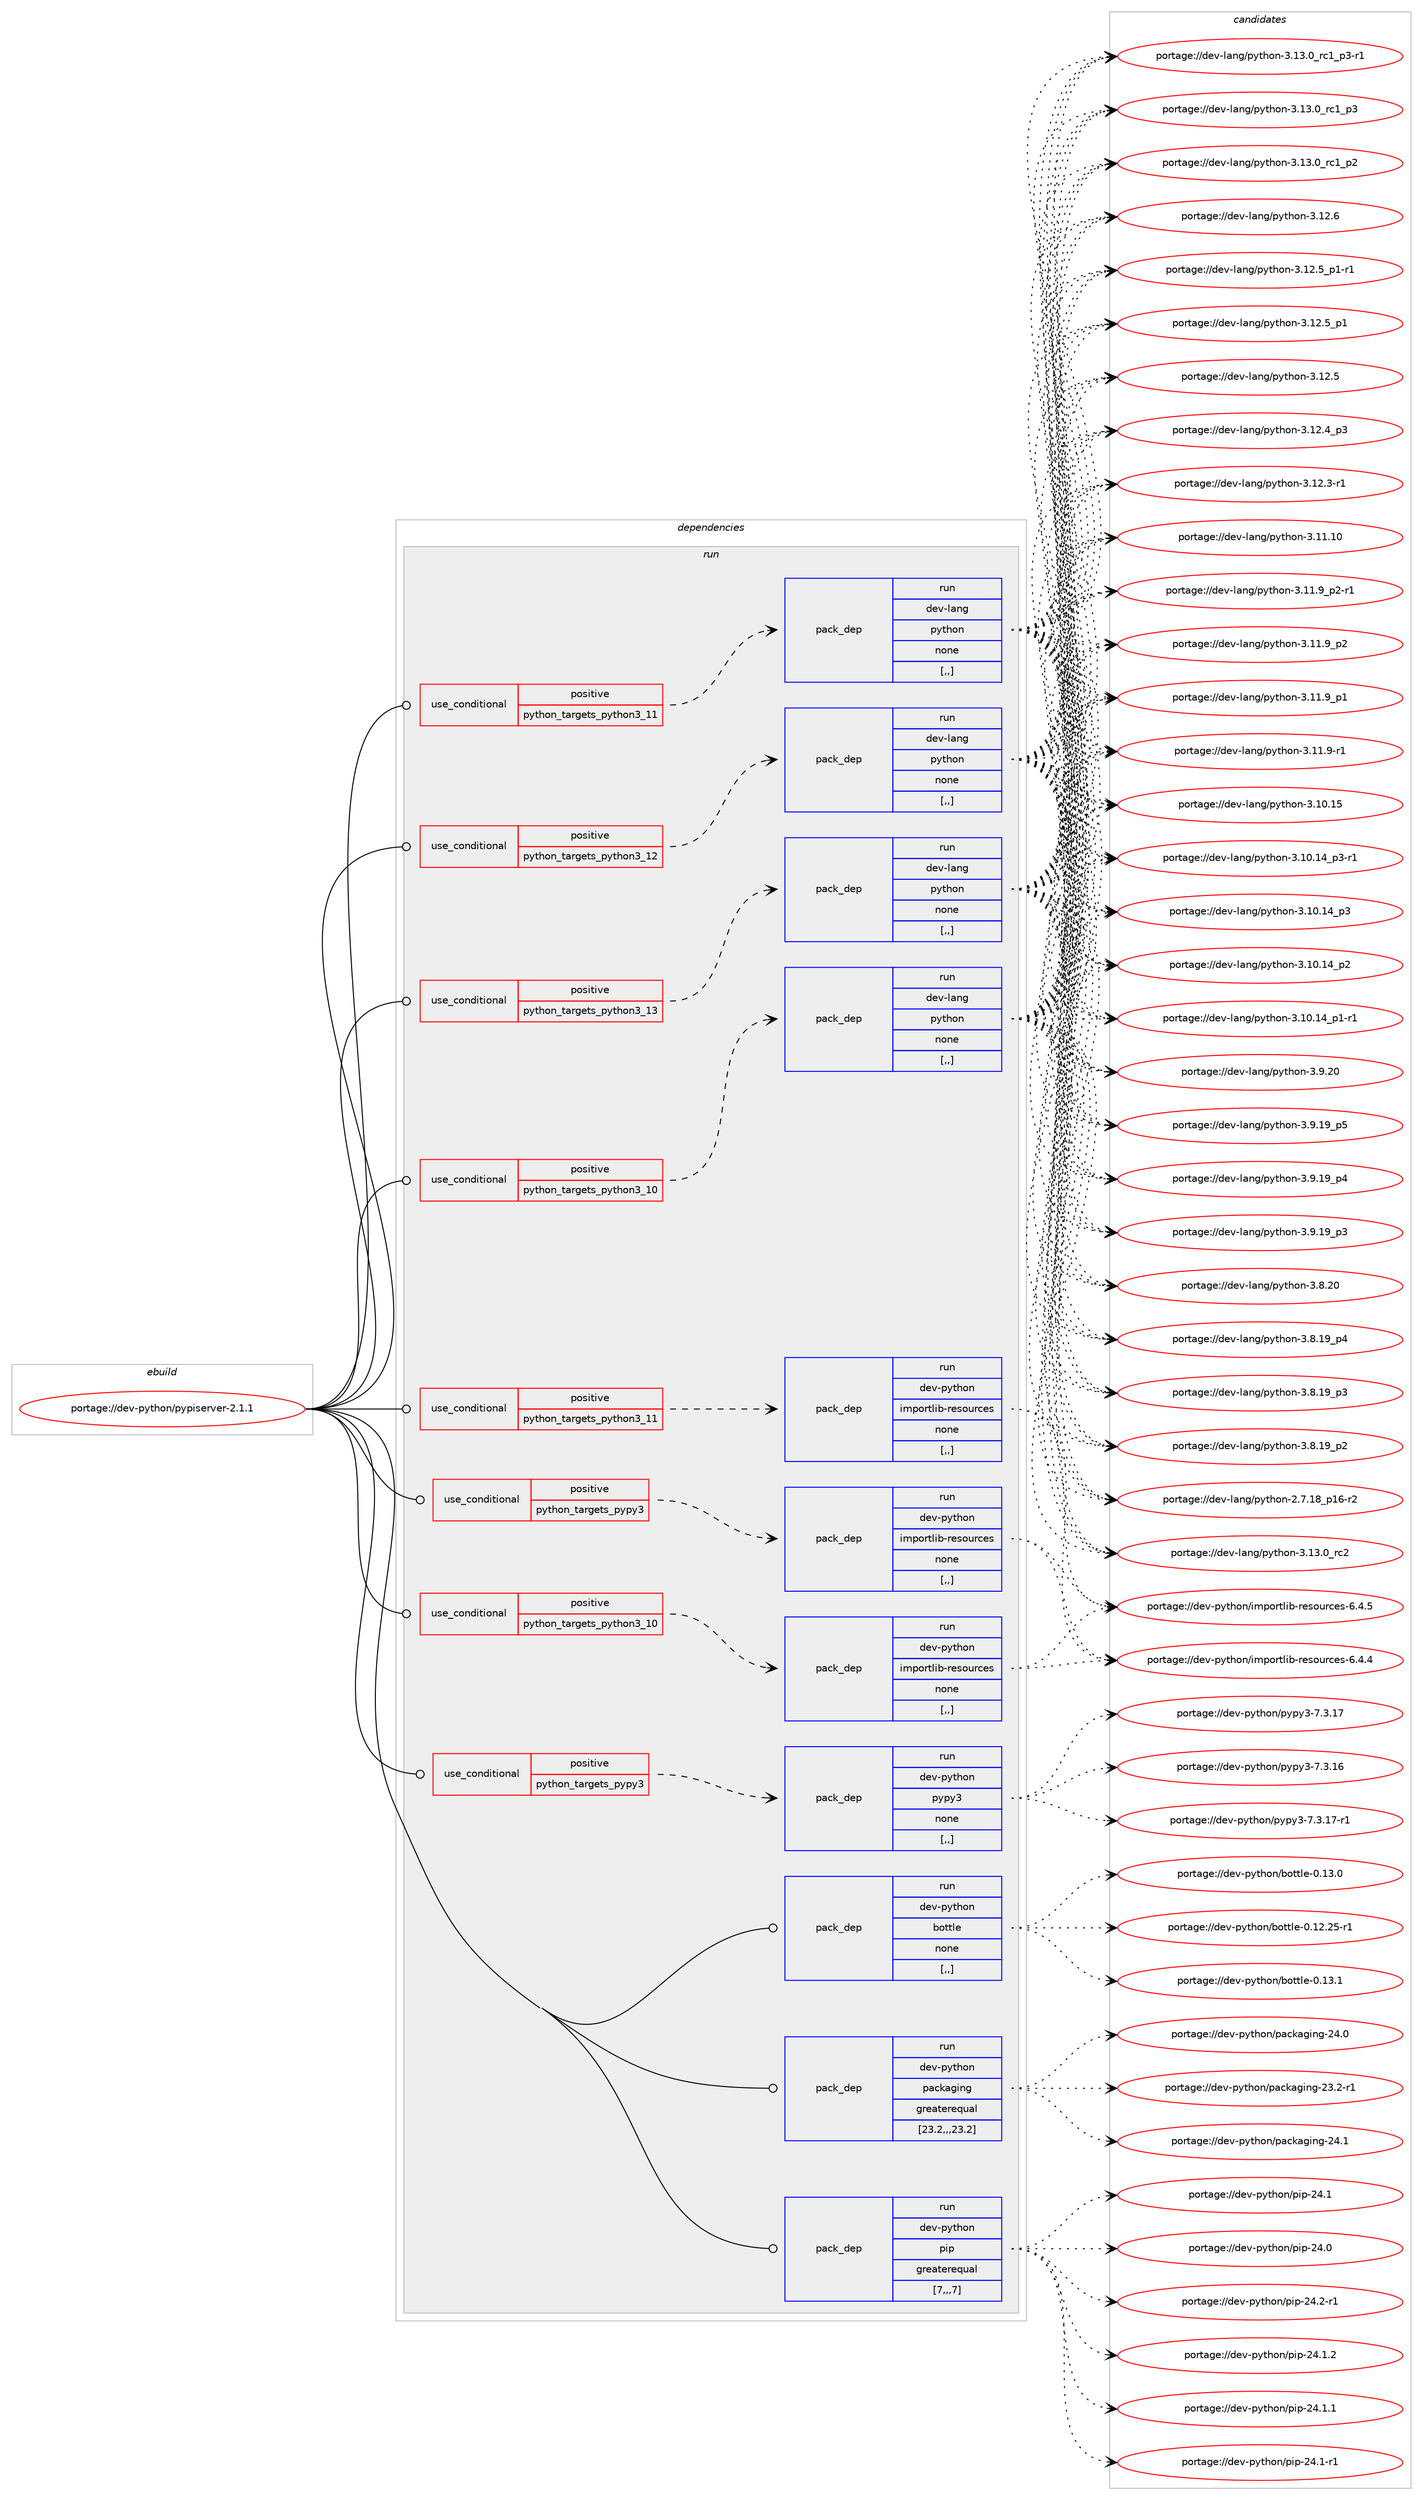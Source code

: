 digraph prolog {

# *************
# Graph options
# *************

newrank=true;
concentrate=true;
compound=true;
graph [rankdir=LR,fontname=Helvetica,fontsize=10,ranksep=1.5];#, ranksep=2.5, nodesep=0.2];
edge  [arrowhead=vee];
node  [fontname=Helvetica,fontsize=10];

# **********
# The ebuild
# **********

subgraph cluster_leftcol {
color=gray;
label=<<i>ebuild</i>>;
id [label="portage://dev-python/pypiserver-2.1.1", color=red, width=4, href="../dev-python/pypiserver-2.1.1.svg"];
}

# ****************
# The dependencies
# ****************

subgraph cluster_midcol {
color=gray;
label=<<i>dependencies</i>>;
subgraph cluster_compile {
fillcolor="#eeeeee";
style=filled;
label=<<i>compile</i>>;
}
subgraph cluster_compileandrun {
fillcolor="#eeeeee";
style=filled;
label=<<i>compile and run</i>>;
}
subgraph cluster_run {
fillcolor="#eeeeee";
style=filled;
label=<<i>run</i>>;
subgraph cond167852 {
dependency652445 [label=<<TABLE BORDER="0" CELLBORDER="1" CELLSPACING="0" CELLPADDING="4"><TR><TD ROWSPAN="3" CELLPADDING="10">use_conditional</TD></TR><TR><TD>positive</TD></TR><TR><TD>python_targets_pypy3</TD></TR></TABLE>>, shape=none, color=red];
subgraph pack479763 {
dependency652446 [label=<<TABLE BORDER="0" CELLBORDER="1" CELLSPACING="0" CELLPADDING="4" WIDTH="220"><TR><TD ROWSPAN="6" CELLPADDING="30">pack_dep</TD></TR><TR><TD WIDTH="110">run</TD></TR><TR><TD>dev-python</TD></TR><TR><TD>importlib-resources</TD></TR><TR><TD>none</TD></TR><TR><TD>[,,]</TD></TR></TABLE>>, shape=none, color=blue];
}
dependency652445:e -> dependency652446:w [weight=20,style="dashed",arrowhead="vee"];
}
id:e -> dependency652445:w [weight=20,style="solid",arrowhead="odot"];
subgraph cond167853 {
dependency652447 [label=<<TABLE BORDER="0" CELLBORDER="1" CELLSPACING="0" CELLPADDING="4"><TR><TD ROWSPAN="3" CELLPADDING="10">use_conditional</TD></TR><TR><TD>positive</TD></TR><TR><TD>python_targets_pypy3</TD></TR></TABLE>>, shape=none, color=red];
subgraph pack479764 {
dependency652448 [label=<<TABLE BORDER="0" CELLBORDER="1" CELLSPACING="0" CELLPADDING="4" WIDTH="220"><TR><TD ROWSPAN="6" CELLPADDING="30">pack_dep</TD></TR><TR><TD WIDTH="110">run</TD></TR><TR><TD>dev-python</TD></TR><TR><TD>pypy3</TD></TR><TR><TD>none</TD></TR><TR><TD>[,,]</TD></TR></TABLE>>, shape=none, color=blue];
}
dependency652447:e -> dependency652448:w [weight=20,style="dashed",arrowhead="vee"];
}
id:e -> dependency652447:w [weight=20,style="solid",arrowhead="odot"];
subgraph cond167854 {
dependency652449 [label=<<TABLE BORDER="0" CELLBORDER="1" CELLSPACING="0" CELLPADDING="4"><TR><TD ROWSPAN="3" CELLPADDING="10">use_conditional</TD></TR><TR><TD>positive</TD></TR><TR><TD>python_targets_python3_10</TD></TR></TABLE>>, shape=none, color=red];
subgraph pack479765 {
dependency652450 [label=<<TABLE BORDER="0" CELLBORDER="1" CELLSPACING="0" CELLPADDING="4" WIDTH="220"><TR><TD ROWSPAN="6" CELLPADDING="30">pack_dep</TD></TR><TR><TD WIDTH="110">run</TD></TR><TR><TD>dev-lang</TD></TR><TR><TD>python</TD></TR><TR><TD>none</TD></TR><TR><TD>[,,]</TD></TR></TABLE>>, shape=none, color=blue];
}
dependency652449:e -> dependency652450:w [weight=20,style="dashed",arrowhead="vee"];
}
id:e -> dependency652449:w [weight=20,style="solid",arrowhead="odot"];
subgraph cond167855 {
dependency652451 [label=<<TABLE BORDER="0" CELLBORDER="1" CELLSPACING="0" CELLPADDING="4"><TR><TD ROWSPAN="3" CELLPADDING="10">use_conditional</TD></TR><TR><TD>positive</TD></TR><TR><TD>python_targets_python3_10</TD></TR></TABLE>>, shape=none, color=red];
subgraph pack479766 {
dependency652452 [label=<<TABLE BORDER="0" CELLBORDER="1" CELLSPACING="0" CELLPADDING="4" WIDTH="220"><TR><TD ROWSPAN="6" CELLPADDING="30">pack_dep</TD></TR><TR><TD WIDTH="110">run</TD></TR><TR><TD>dev-python</TD></TR><TR><TD>importlib-resources</TD></TR><TR><TD>none</TD></TR><TR><TD>[,,]</TD></TR></TABLE>>, shape=none, color=blue];
}
dependency652451:e -> dependency652452:w [weight=20,style="dashed",arrowhead="vee"];
}
id:e -> dependency652451:w [weight=20,style="solid",arrowhead="odot"];
subgraph cond167856 {
dependency652453 [label=<<TABLE BORDER="0" CELLBORDER="1" CELLSPACING="0" CELLPADDING="4"><TR><TD ROWSPAN="3" CELLPADDING="10">use_conditional</TD></TR><TR><TD>positive</TD></TR><TR><TD>python_targets_python3_11</TD></TR></TABLE>>, shape=none, color=red];
subgraph pack479767 {
dependency652454 [label=<<TABLE BORDER="0" CELLBORDER="1" CELLSPACING="0" CELLPADDING="4" WIDTH="220"><TR><TD ROWSPAN="6" CELLPADDING="30">pack_dep</TD></TR><TR><TD WIDTH="110">run</TD></TR><TR><TD>dev-lang</TD></TR><TR><TD>python</TD></TR><TR><TD>none</TD></TR><TR><TD>[,,]</TD></TR></TABLE>>, shape=none, color=blue];
}
dependency652453:e -> dependency652454:w [weight=20,style="dashed",arrowhead="vee"];
}
id:e -> dependency652453:w [weight=20,style="solid",arrowhead="odot"];
subgraph cond167857 {
dependency652455 [label=<<TABLE BORDER="0" CELLBORDER="1" CELLSPACING="0" CELLPADDING="4"><TR><TD ROWSPAN="3" CELLPADDING="10">use_conditional</TD></TR><TR><TD>positive</TD></TR><TR><TD>python_targets_python3_11</TD></TR></TABLE>>, shape=none, color=red];
subgraph pack479768 {
dependency652456 [label=<<TABLE BORDER="0" CELLBORDER="1" CELLSPACING="0" CELLPADDING="4" WIDTH="220"><TR><TD ROWSPAN="6" CELLPADDING="30">pack_dep</TD></TR><TR><TD WIDTH="110">run</TD></TR><TR><TD>dev-python</TD></TR><TR><TD>importlib-resources</TD></TR><TR><TD>none</TD></TR><TR><TD>[,,]</TD></TR></TABLE>>, shape=none, color=blue];
}
dependency652455:e -> dependency652456:w [weight=20,style="dashed",arrowhead="vee"];
}
id:e -> dependency652455:w [weight=20,style="solid",arrowhead="odot"];
subgraph cond167858 {
dependency652457 [label=<<TABLE BORDER="0" CELLBORDER="1" CELLSPACING="0" CELLPADDING="4"><TR><TD ROWSPAN="3" CELLPADDING="10">use_conditional</TD></TR><TR><TD>positive</TD></TR><TR><TD>python_targets_python3_12</TD></TR></TABLE>>, shape=none, color=red];
subgraph pack479769 {
dependency652458 [label=<<TABLE BORDER="0" CELLBORDER="1" CELLSPACING="0" CELLPADDING="4" WIDTH="220"><TR><TD ROWSPAN="6" CELLPADDING="30">pack_dep</TD></TR><TR><TD WIDTH="110">run</TD></TR><TR><TD>dev-lang</TD></TR><TR><TD>python</TD></TR><TR><TD>none</TD></TR><TR><TD>[,,]</TD></TR></TABLE>>, shape=none, color=blue];
}
dependency652457:e -> dependency652458:w [weight=20,style="dashed",arrowhead="vee"];
}
id:e -> dependency652457:w [weight=20,style="solid",arrowhead="odot"];
subgraph cond167859 {
dependency652459 [label=<<TABLE BORDER="0" CELLBORDER="1" CELLSPACING="0" CELLPADDING="4"><TR><TD ROWSPAN="3" CELLPADDING="10">use_conditional</TD></TR><TR><TD>positive</TD></TR><TR><TD>python_targets_python3_13</TD></TR></TABLE>>, shape=none, color=red];
subgraph pack479770 {
dependency652460 [label=<<TABLE BORDER="0" CELLBORDER="1" CELLSPACING="0" CELLPADDING="4" WIDTH="220"><TR><TD ROWSPAN="6" CELLPADDING="30">pack_dep</TD></TR><TR><TD WIDTH="110">run</TD></TR><TR><TD>dev-lang</TD></TR><TR><TD>python</TD></TR><TR><TD>none</TD></TR><TR><TD>[,,]</TD></TR></TABLE>>, shape=none, color=blue];
}
dependency652459:e -> dependency652460:w [weight=20,style="dashed",arrowhead="vee"];
}
id:e -> dependency652459:w [weight=20,style="solid",arrowhead="odot"];
subgraph pack479771 {
dependency652461 [label=<<TABLE BORDER="0" CELLBORDER="1" CELLSPACING="0" CELLPADDING="4" WIDTH="220"><TR><TD ROWSPAN="6" CELLPADDING="30">pack_dep</TD></TR><TR><TD WIDTH="110">run</TD></TR><TR><TD>dev-python</TD></TR><TR><TD>bottle</TD></TR><TR><TD>none</TD></TR><TR><TD>[,,]</TD></TR></TABLE>>, shape=none, color=blue];
}
id:e -> dependency652461:w [weight=20,style="solid",arrowhead="odot"];
subgraph pack479772 {
dependency652462 [label=<<TABLE BORDER="0" CELLBORDER="1" CELLSPACING="0" CELLPADDING="4" WIDTH="220"><TR><TD ROWSPAN="6" CELLPADDING="30">pack_dep</TD></TR><TR><TD WIDTH="110">run</TD></TR><TR><TD>dev-python</TD></TR><TR><TD>packaging</TD></TR><TR><TD>greaterequal</TD></TR><TR><TD>[23.2,,,23.2]</TD></TR></TABLE>>, shape=none, color=blue];
}
id:e -> dependency652462:w [weight=20,style="solid",arrowhead="odot"];
subgraph pack479773 {
dependency652463 [label=<<TABLE BORDER="0" CELLBORDER="1" CELLSPACING="0" CELLPADDING="4" WIDTH="220"><TR><TD ROWSPAN="6" CELLPADDING="30">pack_dep</TD></TR><TR><TD WIDTH="110">run</TD></TR><TR><TD>dev-python</TD></TR><TR><TD>pip</TD></TR><TR><TD>greaterequal</TD></TR><TR><TD>[7,,,7]</TD></TR></TABLE>>, shape=none, color=blue];
}
id:e -> dependency652463:w [weight=20,style="solid",arrowhead="odot"];
}
}

# **************
# The candidates
# **************

subgraph cluster_choices {
rank=same;
color=gray;
label=<<i>candidates</i>>;

subgraph choice479763 {
color=black;
nodesep=1;
choice1001011184511212111610411111047105109112111114116108105984511410111511111711499101115455446524653 [label="portage://dev-python/importlib-resources-6.4.5", color=red, width=4,href="../dev-python/importlib-resources-6.4.5.svg"];
choice1001011184511212111610411111047105109112111114116108105984511410111511111711499101115455446524652 [label="portage://dev-python/importlib-resources-6.4.4", color=red, width=4,href="../dev-python/importlib-resources-6.4.4.svg"];
dependency652446:e -> choice1001011184511212111610411111047105109112111114116108105984511410111511111711499101115455446524653:w [style=dotted,weight="100"];
dependency652446:e -> choice1001011184511212111610411111047105109112111114116108105984511410111511111711499101115455446524652:w [style=dotted,weight="100"];
}
subgraph choice479764 {
color=black;
nodesep=1;
choice100101118451121211161041111104711212111212151455546514649554511449 [label="portage://dev-python/pypy3-7.3.17-r1", color=red, width=4,href="../dev-python/pypy3-7.3.17-r1.svg"];
choice10010111845112121116104111110471121211121215145554651464955 [label="portage://dev-python/pypy3-7.3.17", color=red, width=4,href="../dev-python/pypy3-7.3.17.svg"];
choice10010111845112121116104111110471121211121215145554651464954 [label="portage://dev-python/pypy3-7.3.16", color=red, width=4,href="../dev-python/pypy3-7.3.16.svg"];
dependency652448:e -> choice100101118451121211161041111104711212111212151455546514649554511449:w [style=dotted,weight="100"];
dependency652448:e -> choice10010111845112121116104111110471121211121215145554651464955:w [style=dotted,weight="100"];
dependency652448:e -> choice10010111845112121116104111110471121211121215145554651464954:w [style=dotted,weight="100"];
}
subgraph choice479765 {
color=black;
nodesep=1;
choice10010111845108971101034711212111610411111045514649514648951149950 [label="portage://dev-lang/python-3.13.0_rc2", color=red, width=4,href="../dev-lang/python-3.13.0_rc2.svg"];
choice1001011184510897110103471121211161041111104551464951464895114994995112514511449 [label="portage://dev-lang/python-3.13.0_rc1_p3-r1", color=red, width=4,href="../dev-lang/python-3.13.0_rc1_p3-r1.svg"];
choice100101118451089711010347112121116104111110455146495146489511499499511251 [label="portage://dev-lang/python-3.13.0_rc1_p3", color=red, width=4,href="../dev-lang/python-3.13.0_rc1_p3.svg"];
choice100101118451089711010347112121116104111110455146495146489511499499511250 [label="portage://dev-lang/python-3.13.0_rc1_p2", color=red, width=4,href="../dev-lang/python-3.13.0_rc1_p2.svg"];
choice10010111845108971101034711212111610411111045514649504654 [label="portage://dev-lang/python-3.12.6", color=red, width=4,href="../dev-lang/python-3.12.6.svg"];
choice1001011184510897110103471121211161041111104551464950465395112494511449 [label="portage://dev-lang/python-3.12.5_p1-r1", color=red, width=4,href="../dev-lang/python-3.12.5_p1-r1.svg"];
choice100101118451089711010347112121116104111110455146495046539511249 [label="portage://dev-lang/python-3.12.5_p1", color=red, width=4,href="../dev-lang/python-3.12.5_p1.svg"];
choice10010111845108971101034711212111610411111045514649504653 [label="portage://dev-lang/python-3.12.5", color=red, width=4,href="../dev-lang/python-3.12.5.svg"];
choice100101118451089711010347112121116104111110455146495046529511251 [label="portage://dev-lang/python-3.12.4_p3", color=red, width=4,href="../dev-lang/python-3.12.4_p3.svg"];
choice100101118451089711010347112121116104111110455146495046514511449 [label="portage://dev-lang/python-3.12.3-r1", color=red, width=4,href="../dev-lang/python-3.12.3-r1.svg"];
choice1001011184510897110103471121211161041111104551464949464948 [label="portage://dev-lang/python-3.11.10", color=red, width=4,href="../dev-lang/python-3.11.10.svg"];
choice1001011184510897110103471121211161041111104551464949465795112504511449 [label="portage://dev-lang/python-3.11.9_p2-r1", color=red, width=4,href="../dev-lang/python-3.11.9_p2-r1.svg"];
choice100101118451089711010347112121116104111110455146494946579511250 [label="portage://dev-lang/python-3.11.9_p2", color=red, width=4,href="../dev-lang/python-3.11.9_p2.svg"];
choice100101118451089711010347112121116104111110455146494946579511249 [label="portage://dev-lang/python-3.11.9_p1", color=red, width=4,href="../dev-lang/python-3.11.9_p1.svg"];
choice100101118451089711010347112121116104111110455146494946574511449 [label="portage://dev-lang/python-3.11.9-r1", color=red, width=4,href="../dev-lang/python-3.11.9-r1.svg"];
choice1001011184510897110103471121211161041111104551464948464953 [label="portage://dev-lang/python-3.10.15", color=red, width=4,href="../dev-lang/python-3.10.15.svg"];
choice100101118451089711010347112121116104111110455146494846495295112514511449 [label="portage://dev-lang/python-3.10.14_p3-r1", color=red, width=4,href="../dev-lang/python-3.10.14_p3-r1.svg"];
choice10010111845108971101034711212111610411111045514649484649529511251 [label="portage://dev-lang/python-3.10.14_p3", color=red, width=4,href="../dev-lang/python-3.10.14_p3.svg"];
choice10010111845108971101034711212111610411111045514649484649529511250 [label="portage://dev-lang/python-3.10.14_p2", color=red, width=4,href="../dev-lang/python-3.10.14_p2.svg"];
choice100101118451089711010347112121116104111110455146494846495295112494511449 [label="portage://dev-lang/python-3.10.14_p1-r1", color=red, width=4,href="../dev-lang/python-3.10.14_p1-r1.svg"];
choice10010111845108971101034711212111610411111045514657465048 [label="portage://dev-lang/python-3.9.20", color=red, width=4,href="../dev-lang/python-3.9.20.svg"];
choice100101118451089711010347112121116104111110455146574649579511253 [label="portage://dev-lang/python-3.9.19_p5", color=red, width=4,href="../dev-lang/python-3.9.19_p5.svg"];
choice100101118451089711010347112121116104111110455146574649579511252 [label="portage://dev-lang/python-3.9.19_p4", color=red, width=4,href="../dev-lang/python-3.9.19_p4.svg"];
choice100101118451089711010347112121116104111110455146574649579511251 [label="portage://dev-lang/python-3.9.19_p3", color=red, width=4,href="../dev-lang/python-3.9.19_p3.svg"];
choice10010111845108971101034711212111610411111045514656465048 [label="portage://dev-lang/python-3.8.20", color=red, width=4,href="../dev-lang/python-3.8.20.svg"];
choice100101118451089711010347112121116104111110455146564649579511252 [label="portage://dev-lang/python-3.8.19_p4", color=red, width=4,href="../dev-lang/python-3.8.19_p4.svg"];
choice100101118451089711010347112121116104111110455146564649579511251 [label="portage://dev-lang/python-3.8.19_p3", color=red, width=4,href="../dev-lang/python-3.8.19_p3.svg"];
choice100101118451089711010347112121116104111110455146564649579511250 [label="portage://dev-lang/python-3.8.19_p2", color=red, width=4,href="../dev-lang/python-3.8.19_p2.svg"];
choice100101118451089711010347112121116104111110455046554649569511249544511450 [label="portage://dev-lang/python-2.7.18_p16-r2", color=red, width=4,href="../dev-lang/python-2.7.18_p16-r2.svg"];
dependency652450:e -> choice10010111845108971101034711212111610411111045514649514648951149950:w [style=dotted,weight="100"];
dependency652450:e -> choice1001011184510897110103471121211161041111104551464951464895114994995112514511449:w [style=dotted,weight="100"];
dependency652450:e -> choice100101118451089711010347112121116104111110455146495146489511499499511251:w [style=dotted,weight="100"];
dependency652450:e -> choice100101118451089711010347112121116104111110455146495146489511499499511250:w [style=dotted,weight="100"];
dependency652450:e -> choice10010111845108971101034711212111610411111045514649504654:w [style=dotted,weight="100"];
dependency652450:e -> choice1001011184510897110103471121211161041111104551464950465395112494511449:w [style=dotted,weight="100"];
dependency652450:e -> choice100101118451089711010347112121116104111110455146495046539511249:w [style=dotted,weight="100"];
dependency652450:e -> choice10010111845108971101034711212111610411111045514649504653:w [style=dotted,weight="100"];
dependency652450:e -> choice100101118451089711010347112121116104111110455146495046529511251:w [style=dotted,weight="100"];
dependency652450:e -> choice100101118451089711010347112121116104111110455146495046514511449:w [style=dotted,weight="100"];
dependency652450:e -> choice1001011184510897110103471121211161041111104551464949464948:w [style=dotted,weight="100"];
dependency652450:e -> choice1001011184510897110103471121211161041111104551464949465795112504511449:w [style=dotted,weight="100"];
dependency652450:e -> choice100101118451089711010347112121116104111110455146494946579511250:w [style=dotted,weight="100"];
dependency652450:e -> choice100101118451089711010347112121116104111110455146494946579511249:w [style=dotted,weight="100"];
dependency652450:e -> choice100101118451089711010347112121116104111110455146494946574511449:w [style=dotted,weight="100"];
dependency652450:e -> choice1001011184510897110103471121211161041111104551464948464953:w [style=dotted,weight="100"];
dependency652450:e -> choice100101118451089711010347112121116104111110455146494846495295112514511449:w [style=dotted,weight="100"];
dependency652450:e -> choice10010111845108971101034711212111610411111045514649484649529511251:w [style=dotted,weight="100"];
dependency652450:e -> choice10010111845108971101034711212111610411111045514649484649529511250:w [style=dotted,weight="100"];
dependency652450:e -> choice100101118451089711010347112121116104111110455146494846495295112494511449:w [style=dotted,weight="100"];
dependency652450:e -> choice10010111845108971101034711212111610411111045514657465048:w [style=dotted,weight="100"];
dependency652450:e -> choice100101118451089711010347112121116104111110455146574649579511253:w [style=dotted,weight="100"];
dependency652450:e -> choice100101118451089711010347112121116104111110455146574649579511252:w [style=dotted,weight="100"];
dependency652450:e -> choice100101118451089711010347112121116104111110455146574649579511251:w [style=dotted,weight="100"];
dependency652450:e -> choice10010111845108971101034711212111610411111045514656465048:w [style=dotted,weight="100"];
dependency652450:e -> choice100101118451089711010347112121116104111110455146564649579511252:w [style=dotted,weight="100"];
dependency652450:e -> choice100101118451089711010347112121116104111110455146564649579511251:w [style=dotted,weight="100"];
dependency652450:e -> choice100101118451089711010347112121116104111110455146564649579511250:w [style=dotted,weight="100"];
dependency652450:e -> choice100101118451089711010347112121116104111110455046554649569511249544511450:w [style=dotted,weight="100"];
}
subgraph choice479766 {
color=black;
nodesep=1;
choice1001011184511212111610411111047105109112111114116108105984511410111511111711499101115455446524653 [label="portage://dev-python/importlib-resources-6.4.5", color=red, width=4,href="../dev-python/importlib-resources-6.4.5.svg"];
choice1001011184511212111610411111047105109112111114116108105984511410111511111711499101115455446524652 [label="portage://dev-python/importlib-resources-6.4.4", color=red, width=4,href="../dev-python/importlib-resources-6.4.4.svg"];
dependency652452:e -> choice1001011184511212111610411111047105109112111114116108105984511410111511111711499101115455446524653:w [style=dotted,weight="100"];
dependency652452:e -> choice1001011184511212111610411111047105109112111114116108105984511410111511111711499101115455446524652:w [style=dotted,weight="100"];
}
subgraph choice479767 {
color=black;
nodesep=1;
choice10010111845108971101034711212111610411111045514649514648951149950 [label="portage://dev-lang/python-3.13.0_rc2", color=red, width=4,href="../dev-lang/python-3.13.0_rc2.svg"];
choice1001011184510897110103471121211161041111104551464951464895114994995112514511449 [label="portage://dev-lang/python-3.13.0_rc1_p3-r1", color=red, width=4,href="../dev-lang/python-3.13.0_rc1_p3-r1.svg"];
choice100101118451089711010347112121116104111110455146495146489511499499511251 [label="portage://dev-lang/python-3.13.0_rc1_p3", color=red, width=4,href="../dev-lang/python-3.13.0_rc1_p3.svg"];
choice100101118451089711010347112121116104111110455146495146489511499499511250 [label="portage://dev-lang/python-3.13.0_rc1_p2", color=red, width=4,href="../dev-lang/python-3.13.0_rc1_p2.svg"];
choice10010111845108971101034711212111610411111045514649504654 [label="portage://dev-lang/python-3.12.6", color=red, width=4,href="../dev-lang/python-3.12.6.svg"];
choice1001011184510897110103471121211161041111104551464950465395112494511449 [label="portage://dev-lang/python-3.12.5_p1-r1", color=red, width=4,href="../dev-lang/python-3.12.5_p1-r1.svg"];
choice100101118451089711010347112121116104111110455146495046539511249 [label="portage://dev-lang/python-3.12.5_p1", color=red, width=4,href="../dev-lang/python-3.12.5_p1.svg"];
choice10010111845108971101034711212111610411111045514649504653 [label="portage://dev-lang/python-3.12.5", color=red, width=4,href="../dev-lang/python-3.12.5.svg"];
choice100101118451089711010347112121116104111110455146495046529511251 [label="portage://dev-lang/python-3.12.4_p3", color=red, width=4,href="../dev-lang/python-3.12.4_p3.svg"];
choice100101118451089711010347112121116104111110455146495046514511449 [label="portage://dev-lang/python-3.12.3-r1", color=red, width=4,href="../dev-lang/python-3.12.3-r1.svg"];
choice1001011184510897110103471121211161041111104551464949464948 [label="portage://dev-lang/python-3.11.10", color=red, width=4,href="../dev-lang/python-3.11.10.svg"];
choice1001011184510897110103471121211161041111104551464949465795112504511449 [label="portage://dev-lang/python-3.11.9_p2-r1", color=red, width=4,href="../dev-lang/python-3.11.9_p2-r1.svg"];
choice100101118451089711010347112121116104111110455146494946579511250 [label="portage://dev-lang/python-3.11.9_p2", color=red, width=4,href="../dev-lang/python-3.11.9_p2.svg"];
choice100101118451089711010347112121116104111110455146494946579511249 [label="portage://dev-lang/python-3.11.9_p1", color=red, width=4,href="../dev-lang/python-3.11.9_p1.svg"];
choice100101118451089711010347112121116104111110455146494946574511449 [label="portage://dev-lang/python-3.11.9-r1", color=red, width=4,href="../dev-lang/python-3.11.9-r1.svg"];
choice1001011184510897110103471121211161041111104551464948464953 [label="portage://dev-lang/python-3.10.15", color=red, width=4,href="../dev-lang/python-3.10.15.svg"];
choice100101118451089711010347112121116104111110455146494846495295112514511449 [label="portage://dev-lang/python-3.10.14_p3-r1", color=red, width=4,href="../dev-lang/python-3.10.14_p3-r1.svg"];
choice10010111845108971101034711212111610411111045514649484649529511251 [label="portage://dev-lang/python-3.10.14_p3", color=red, width=4,href="../dev-lang/python-3.10.14_p3.svg"];
choice10010111845108971101034711212111610411111045514649484649529511250 [label="portage://dev-lang/python-3.10.14_p2", color=red, width=4,href="../dev-lang/python-3.10.14_p2.svg"];
choice100101118451089711010347112121116104111110455146494846495295112494511449 [label="portage://dev-lang/python-3.10.14_p1-r1", color=red, width=4,href="../dev-lang/python-3.10.14_p1-r1.svg"];
choice10010111845108971101034711212111610411111045514657465048 [label="portage://dev-lang/python-3.9.20", color=red, width=4,href="../dev-lang/python-3.9.20.svg"];
choice100101118451089711010347112121116104111110455146574649579511253 [label="portage://dev-lang/python-3.9.19_p5", color=red, width=4,href="../dev-lang/python-3.9.19_p5.svg"];
choice100101118451089711010347112121116104111110455146574649579511252 [label="portage://dev-lang/python-3.9.19_p4", color=red, width=4,href="../dev-lang/python-3.9.19_p4.svg"];
choice100101118451089711010347112121116104111110455146574649579511251 [label="portage://dev-lang/python-3.9.19_p3", color=red, width=4,href="../dev-lang/python-3.9.19_p3.svg"];
choice10010111845108971101034711212111610411111045514656465048 [label="portage://dev-lang/python-3.8.20", color=red, width=4,href="../dev-lang/python-3.8.20.svg"];
choice100101118451089711010347112121116104111110455146564649579511252 [label="portage://dev-lang/python-3.8.19_p4", color=red, width=4,href="../dev-lang/python-3.8.19_p4.svg"];
choice100101118451089711010347112121116104111110455146564649579511251 [label="portage://dev-lang/python-3.8.19_p3", color=red, width=4,href="../dev-lang/python-3.8.19_p3.svg"];
choice100101118451089711010347112121116104111110455146564649579511250 [label="portage://dev-lang/python-3.8.19_p2", color=red, width=4,href="../dev-lang/python-3.8.19_p2.svg"];
choice100101118451089711010347112121116104111110455046554649569511249544511450 [label="portage://dev-lang/python-2.7.18_p16-r2", color=red, width=4,href="../dev-lang/python-2.7.18_p16-r2.svg"];
dependency652454:e -> choice10010111845108971101034711212111610411111045514649514648951149950:w [style=dotted,weight="100"];
dependency652454:e -> choice1001011184510897110103471121211161041111104551464951464895114994995112514511449:w [style=dotted,weight="100"];
dependency652454:e -> choice100101118451089711010347112121116104111110455146495146489511499499511251:w [style=dotted,weight="100"];
dependency652454:e -> choice100101118451089711010347112121116104111110455146495146489511499499511250:w [style=dotted,weight="100"];
dependency652454:e -> choice10010111845108971101034711212111610411111045514649504654:w [style=dotted,weight="100"];
dependency652454:e -> choice1001011184510897110103471121211161041111104551464950465395112494511449:w [style=dotted,weight="100"];
dependency652454:e -> choice100101118451089711010347112121116104111110455146495046539511249:w [style=dotted,weight="100"];
dependency652454:e -> choice10010111845108971101034711212111610411111045514649504653:w [style=dotted,weight="100"];
dependency652454:e -> choice100101118451089711010347112121116104111110455146495046529511251:w [style=dotted,weight="100"];
dependency652454:e -> choice100101118451089711010347112121116104111110455146495046514511449:w [style=dotted,weight="100"];
dependency652454:e -> choice1001011184510897110103471121211161041111104551464949464948:w [style=dotted,weight="100"];
dependency652454:e -> choice1001011184510897110103471121211161041111104551464949465795112504511449:w [style=dotted,weight="100"];
dependency652454:e -> choice100101118451089711010347112121116104111110455146494946579511250:w [style=dotted,weight="100"];
dependency652454:e -> choice100101118451089711010347112121116104111110455146494946579511249:w [style=dotted,weight="100"];
dependency652454:e -> choice100101118451089711010347112121116104111110455146494946574511449:w [style=dotted,weight="100"];
dependency652454:e -> choice1001011184510897110103471121211161041111104551464948464953:w [style=dotted,weight="100"];
dependency652454:e -> choice100101118451089711010347112121116104111110455146494846495295112514511449:w [style=dotted,weight="100"];
dependency652454:e -> choice10010111845108971101034711212111610411111045514649484649529511251:w [style=dotted,weight="100"];
dependency652454:e -> choice10010111845108971101034711212111610411111045514649484649529511250:w [style=dotted,weight="100"];
dependency652454:e -> choice100101118451089711010347112121116104111110455146494846495295112494511449:w [style=dotted,weight="100"];
dependency652454:e -> choice10010111845108971101034711212111610411111045514657465048:w [style=dotted,weight="100"];
dependency652454:e -> choice100101118451089711010347112121116104111110455146574649579511253:w [style=dotted,weight="100"];
dependency652454:e -> choice100101118451089711010347112121116104111110455146574649579511252:w [style=dotted,weight="100"];
dependency652454:e -> choice100101118451089711010347112121116104111110455146574649579511251:w [style=dotted,weight="100"];
dependency652454:e -> choice10010111845108971101034711212111610411111045514656465048:w [style=dotted,weight="100"];
dependency652454:e -> choice100101118451089711010347112121116104111110455146564649579511252:w [style=dotted,weight="100"];
dependency652454:e -> choice100101118451089711010347112121116104111110455146564649579511251:w [style=dotted,weight="100"];
dependency652454:e -> choice100101118451089711010347112121116104111110455146564649579511250:w [style=dotted,weight="100"];
dependency652454:e -> choice100101118451089711010347112121116104111110455046554649569511249544511450:w [style=dotted,weight="100"];
}
subgraph choice479768 {
color=black;
nodesep=1;
choice1001011184511212111610411111047105109112111114116108105984511410111511111711499101115455446524653 [label="portage://dev-python/importlib-resources-6.4.5", color=red, width=4,href="../dev-python/importlib-resources-6.4.5.svg"];
choice1001011184511212111610411111047105109112111114116108105984511410111511111711499101115455446524652 [label="portage://dev-python/importlib-resources-6.4.4", color=red, width=4,href="../dev-python/importlib-resources-6.4.4.svg"];
dependency652456:e -> choice1001011184511212111610411111047105109112111114116108105984511410111511111711499101115455446524653:w [style=dotted,weight="100"];
dependency652456:e -> choice1001011184511212111610411111047105109112111114116108105984511410111511111711499101115455446524652:w [style=dotted,weight="100"];
}
subgraph choice479769 {
color=black;
nodesep=1;
choice10010111845108971101034711212111610411111045514649514648951149950 [label="portage://dev-lang/python-3.13.0_rc2", color=red, width=4,href="../dev-lang/python-3.13.0_rc2.svg"];
choice1001011184510897110103471121211161041111104551464951464895114994995112514511449 [label="portage://dev-lang/python-3.13.0_rc1_p3-r1", color=red, width=4,href="../dev-lang/python-3.13.0_rc1_p3-r1.svg"];
choice100101118451089711010347112121116104111110455146495146489511499499511251 [label="portage://dev-lang/python-3.13.0_rc1_p3", color=red, width=4,href="../dev-lang/python-3.13.0_rc1_p3.svg"];
choice100101118451089711010347112121116104111110455146495146489511499499511250 [label="portage://dev-lang/python-3.13.0_rc1_p2", color=red, width=4,href="../dev-lang/python-3.13.0_rc1_p2.svg"];
choice10010111845108971101034711212111610411111045514649504654 [label="portage://dev-lang/python-3.12.6", color=red, width=4,href="../dev-lang/python-3.12.6.svg"];
choice1001011184510897110103471121211161041111104551464950465395112494511449 [label="portage://dev-lang/python-3.12.5_p1-r1", color=red, width=4,href="../dev-lang/python-3.12.5_p1-r1.svg"];
choice100101118451089711010347112121116104111110455146495046539511249 [label="portage://dev-lang/python-3.12.5_p1", color=red, width=4,href="../dev-lang/python-3.12.5_p1.svg"];
choice10010111845108971101034711212111610411111045514649504653 [label="portage://dev-lang/python-3.12.5", color=red, width=4,href="../dev-lang/python-3.12.5.svg"];
choice100101118451089711010347112121116104111110455146495046529511251 [label="portage://dev-lang/python-3.12.4_p3", color=red, width=4,href="../dev-lang/python-3.12.4_p3.svg"];
choice100101118451089711010347112121116104111110455146495046514511449 [label="portage://dev-lang/python-3.12.3-r1", color=red, width=4,href="../dev-lang/python-3.12.3-r1.svg"];
choice1001011184510897110103471121211161041111104551464949464948 [label="portage://dev-lang/python-3.11.10", color=red, width=4,href="../dev-lang/python-3.11.10.svg"];
choice1001011184510897110103471121211161041111104551464949465795112504511449 [label="portage://dev-lang/python-3.11.9_p2-r1", color=red, width=4,href="../dev-lang/python-3.11.9_p2-r1.svg"];
choice100101118451089711010347112121116104111110455146494946579511250 [label="portage://dev-lang/python-3.11.9_p2", color=red, width=4,href="../dev-lang/python-3.11.9_p2.svg"];
choice100101118451089711010347112121116104111110455146494946579511249 [label="portage://dev-lang/python-3.11.9_p1", color=red, width=4,href="../dev-lang/python-3.11.9_p1.svg"];
choice100101118451089711010347112121116104111110455146494946574511449 [label="portage://dev-lang/python-3.11.9-r1", color=red, width=4,href="../dev-lang/python-3.11.9-r1.svg"];
choice1001011184510897110103471121211161041111104551464948464953 [label="portage://dev-lang/python-3.10.15", color=red, width=4,href="../dev-lang/python-3.10.15.svg"];
choice100101118451089711010347112121116104111110455146494846495295112514511449 [label="portage://dev-lang/python-3.10.14_p3-r1", color=red, width=4,href="../dev-lang/python-3.10.14_p3-r1.svg"];
choice10010111845108971101034711212111610411111045514649484649529511251 [label="portage://dev-lang/python-3.10.14_p3", color=red, width=4,href="../dev-lang/python-3.10.14_p3.svg"];
choice10010111845108971101034711212111610411111045514649484649529511250 [label="portage://dev-lang/python-3.10.14_p2", color=red, width=4,href="../dev-lang/python-3.10.14_p2.svg"];
choice100101118451089711010347112121116104111110455146494846495295112494511449 [label="portage://dev-lang/python-3.10.14_p1-r1", color=red, width=4,href="../dev-lang/python-3.10.14_p1-r1.svg"];
choice10010111845108971101034711212111610411111045514657465048 [label="portage://dev-lang/python-3.9.20", color=red, width=4,href="../dev-lang/python-3.9.20.svg"];
choice100101118451089711010347112121116104111110455146574649579511253 [label="portage://dev-lang/python-3.9.19_p5", color=red, width=4,href="../dev-lang/python-3.9.19_p5.svg"];
choice100101118451089711010347112121116104111110455146574649579511252 [label="portage://dev-lang/python-3.9.19_p4", color=red, width=4,href="../dev-lang/python-3.9.19_p4.svg"];
choice100101118451089711010347112121116104111110455146574649579511251 [label="portage://dev-lang/python-3.9.19_p3", color=red, width=4,href="../dev-lang/python-3.9.19_p3.svg"];
choice10010111845108971101034711212111610411111045514656465048 [label="portage://dev-lang/python-3.8.20", color=red, width=4,href="../dev-lang/python-3.8.20.svg"];
choice100101118451089711010347112121116104111110455146564649579511252 [label="portage://dev-lang/python-3.8.19_p4", color=red, width=4,href="../dev-lang/python-3.8.19_p4.svg"];
choice100101118451089711010347112121116104111110455146564649579511251 [label="portage://dev-lang/python-3.8.19_p3", color=red, width=4,href="../dev-lang/python-3.8.19_p3.svg"];
choice100101118451089711010347112121116104111110455146564649579511250 [label="portage://dev-lang/python-3.8.19_p2", color=red, width=4,href="../dev-lang/python-3.8.19_p2.svg"];
choice100101118451089711010347112121116104111110455046554649569511249544511450 [label="portage://dev-lang/python-2.7.18_p16-r2", color=red, width=4,href="../dev-lang/python-2.7.18_p16-r2.svg"];
dependency652458:e -> choice10010111845108971101034711212111610411111045514649514648951149950:w [style=dotted,weight="100"];
dependency652458:e -> choice1001011184510897110103471121211161041111104551464951464895114994995112514511449:w [style=dotted,weight="100"];
dependency652458:e -> choice100101118451089711010347112121116104111110455146495146489511499499511251:w [style=dotted,weight="100"];
dependency652458:e -> choice100101118451089711010347112121116104111110455146495146489511499499511250:w [style=dotted,weight="100"];
dependency652458:e -> choice10010111845108971101034711212111610411111045514649504654:w [style=dotted,weight="100"];
dependency652458:e -> choice1001011184510897110103471121211161041111104551464950465395112494511449:w [style=dotted,weight="100"];
dependency652458:e -> choice100101118451089711010347112121116104111110455146495046539511249:w [style=dotted,weight="100"];
dependency652458:e -> choice10010111845108971101034711212111610411111045514649504653:w [style=dotted,weight="100"];
dependency652458:e -> choice100101118451089711010347112121116104111110455146495046529511251:w [style=dotted,weight="100"];
dependency652458:e -> choice100101118451089711010347112121116104111110455146495046514511449:w [style=dotted,weight="100"];
dependency652458:e -> choice1001011184510897110103471121211161041111104551464949464948:w [style=dotted,weight="100"];
dependency652458:e -> choice1001011184510897110103471121211161041111104551464949465795112504511449:w [style=dotted,weight="100"];
dependency652458:e -> choice100101118451089711010347112121116104111110455146494946579511250:w [style=dotted,weight="100"];
dependency652458:e -> choice100101118451089711010347112121116104111110455146494946579511249:w [style=dotted,weight="100"];
dependency652458:e -> choice100101118451089711010347112121116104111110455146494946574511449:w [style=dotted,weight="100"];
dependency652458:e -> choice1001011184510897110103471121211161041111104551464948464953:w [style=dotted,weight="100"];
dependency652458:e -> choice100101118451089711010347112121116104111110455146494846495295112514511449:w [style=dotted,weight="100"];
dependency652458:e -> choice10010111845108971101034711212111610411111045514649484649529511251:w [style=dotted,weight="100"];
dependency652458:e -> choice10010111845108971101034711212111610411111045514649484649529511250:w [style=dotted,weight="100"];
dependency652458:e -> choice100101118451089711010347112121116104111110455146494846495295112494511449:w [style=dotted,weight="100"];
dependency652458:e -> choice10010111845108971101034711212111610411111045514657465048:w [style=dotted,weight="100"];
dependency652458:e -> choice100101118451089711010347112121116104111110455146574649579511253:w [style=dotted,weight="100"];
dependency652458:e -> choice100101118451089711010347112121116104111110455146574649579511252:w [style=dotted,weight="100"];
dependency652458:e -> choice100101118451089711010347112121116104111110455146574649579511251:w [style=dotted,weight="100"];
dependency652458:e -> choice10010111845108971101034711212111610411111045514656465048:w [style=dotted,weight="100"];
dependency652458:e -> choice100101118451089711010347112121116104111110455146564649579511252:w [style=dotted,weight="100"];
dependency652458:e -> choice100101118451089711010347112121116104111110455146564649579511251:w [style=dotted,weight="100"];
dependency652458:e -> choice100101118451089711010347112121116104111110455146564649579511250:w [style=dotted,weight="100"];
dependency652458:e -> choice100101118451089711010347112121116104111110455046554649569511249544511450:w [style=dotted,weight="100"];
}
subgraph choice479770 {
color=black;
nodesep=1;
choice10010111845108971101034711212111610411111045514649514648951149950 [label="portage://dev-lang/python-3.13.0_rc2", color=red, width=4,href="../dev-lang/python-3.13.0_rc2.svg"];
choice1001011184510897110103471121211161041111104551464951464895114994995112514511449 [label="portage://dev-lang/python-3.13.0_rc1_p3-r1", color=red, width=4,href="../dev-lang/python-3.13.0_rc1_p3-r1.svg"];
choice100101118451089711010347112121116104111110455146495146489511499499511251 [label="portage://dev-lang/python-3.13.0_rc1_p3", color=red, width=4,href="../dev-lang/python-3.13.0_rc1_p3.svg"];
choice100101118451089711010347112121116104111110455146495146489511499499511250 [label="portage://dev-lang/python-3.13.0_rc1_p2", color=red, width=4,href="../dev-lang/python-3.13.0_rc1_p2.svg"];
choice10010111845108971101034711212111610411111045514649504654 [label="portage://dev-lang/python-3.12.6", color=red, width=4,href="../dev-lang/python-3.12.6.svg"];
choice1001011184510897110103471121211161041111104551464950465395112494511449 [label="portage://dev-lang/python-3.12.5_p1-r1", color=red, width=4,href="../dev-lang/python-3.12.5_p1-r1.svg"];
choice100101118451089711010347112121116104111110455146495046539511249 [label="portage://dev-lang/python-3.12.5_p1", color=red, width=4,href="../dev-lang/python-3.12.5_p1.svg"];
choice10010111845108971101034711212111610411111045514649504653 [label="portage://dev-lang/python-3.12.5", color=red, width=4,href="../dev-lang/python-3.12.5.svg"];
choice100101118451089711010347112121116104111110455146495046529511251 [label="portage://dev-lang/python-3.12.4_p3", color=red, width=4,href="../dev-lang/python-3.12.4_p3.svg"];
choice100101118451089711010347112121116104111110455146495046514511449 [label="portage://dev-lang/python-3.12.3-r1", color=red, width=4,href="../dev-lang/python-3.12.3-r1.svg"];
choice1001011184510897110103471121211161041111104551464949464948 [label="portage://dev-lang/python-3.11.10", color=red, width=4,href="../dev-lang/python-3.11.10.svg"];
choice1001011184510897110103471121211161041111104551464949465795112504511449 [label="portage://dev-lang/python-3.11.9_p2-r1", color=red, width=4,href="../dev-lang/python-3.11.9_p2-r1.svg"];
choice100101118451089711010347112121116104111110455146494946579511250 [label="portage://dev-lang/python-3.11.9_p2", color=red, width=4,href="../dev-lang/python-3.11.9_p2.svg"];
choice100101118451089711010347112121116104111110455146494946579511249 [label="portage://dev-lang/python-3.11.9_p1", color=red, width=4,href="../dev-lang/python-3.11.9_p1.svg"];
choice100101118451089711010347112121116104111110455146494946574511449 [label="portage://dev-lang/python-3.11.9-r1", color=red, width=4,href="../dev-lang/python-3.11.9-r1.svg"];
choice1001011184510897110103471121211161041111104551464948464953 [label="portage://dev-lang/python-3.10.15", color=red, width=4,href="../dev-lang/python-3.10.15.svg"];
choice100101118451089711010347112121116104111110455146494846495295112514511449 [label="portage://dev-lang/python-3.10.14_p3-r1", color=red, width=4,href="../dev-lang/python-3.10.14_p3-r1.svg"];
choice10010111845108971101034711212111610411111045514649484649529511251 [label="portage://dev-lang/python-3.10.14_p3", color=red, width=4,href="../dev-lang/python-3.10.14_p3.svg"];
choice10010111845108971101034711212111610411111045514649484649529511250 [label="portage://dev-lang/python-3.10.14_p2", color=red, width=4,href="../dev-lang/python-3.10.14_p2.svg"];
choice100101118451089711010347112121116104111110455146494846495295112494511449 [label="portage://dev-lang/python-3.10.14_p1-r1", color=red, width=4,href="../dev-lang/python-3.10.14_p1-r1.svg"];
choice10010111845108971101034711212111610411111045514657465048 [label="portage://dev-lang/python-3.9.20", color=red, width=4,href="../dev-lang/python-3.9.20.svg"];
choice100101118451089711010347112121116104111110455146574649579511253 [label="portage://dev-lang/python-3.9.19_p5", color=red, width=4,href="../dev-lang/python-3.9.19_p5.svg"];
choice100101118451089711010347112121116104111110455146574649579511252 [label="portage://dev-lang/python-3.9.19_p4", color=red, width=4,href="../dev-lang/python-3.9.19_p4.svg"];
choice100101118451089711010347112121116104111110455146574649579511251 [label="portage://dev-lang/python-3.9.19_p3", color=red, width=4,href="../dev-lang/python-3.9.19_p3.svg"];
choice10010111845108971101034711212111610411111045514656465048 [label="portage://dev-lang/python-3.8.20", color=red, width=4,href="../dev-lang/python-3.8.20.svg"];
choice100101118451089711010347112121116104111110455146564649579511252 [label="portage://dev-lang/python-3.8.19_p4", color=red, width=4,href="../dev-lang/python-3.8.19_p4.svg"];
choice100101118451089711010347112121116104111110455146564649579511251 [label="portage://dev-lang/python-3.8.19_p3", color=red, width=4,href="../dev-lang/python-3.8.19_p3.svg"];
choice100101118451089711010347112121116104111110455146564649579511250 [label="portage://dev-lang/python-3.8.19_p2", color=red, width=4,href="../dev-lang/python-3.8.19_p2.svg"];
choice100101118451089711010347112121116104111110455046554649569511249544511450 [label="portage://dev-lang/python-2.7.18_p16-r2", color=red, width=4,href="../dev-lang/python-2.7.18_p16-r2.svg"];
dependency652460:e -> choice10010111845108971101034711212111610411111045514649514648951149950:w [style=dotted,weight="100"];
dependency652460:e -> choice1001011184510897110103471121211161041111104551464951464895114994995112514511449:w [style=dotted,weight="100"];
dependency652460:e -> choice100101118451089711010347112121116104111110455146495146489511499499511251:w [style=dotted,weight="100"];
dependency652460:e -> choice100101118451089711010347112121116104111110455146495146489511499499511250:w [style=dotted,weight="100"];
dependency652460:e -> choice10010111845108971101034711212111610411111045514649504654:w [style=dotted,weight="100"];
dependency652460:e -> choice1001011184510897110103471121211161041111104551464950465395112494511449:w [style=dotted,weight="100"];
dependency652460:e -> choice100101118451089711010347112121116104111110455146495046539511249:w [style=dotted,weight="100"];
dependency652460:e -> choice10010111845108971101034711212111610411111045514649504653:w [style=dotted,weight="100"];
dependency652460:e -> choice100101118451089711010347112121116104111110455146495046529511251:w [style=dotted,weight="100"];
dependency652460:e -> choice100101118451089711010347112121116104111110455146495046514511449:w [style=dotted,weight="100"];
dependency652460:e -> choice1001011184510897110103471121211161041111104551464949464948:w [style=dotted,weight="100"];
dependency652460:e -> choice1001011184510897110103471121211161041111104551464949465795112504511449:w [style=dotted,weight="100"];
dependency652460:e -> choice100101118451089711010347112121116104111110455146494946579511250:w [style=dotted,weight="100"];
dependency652460:e -> choice100101118451089711010347112121116104111110455146494946579511249:w [style=dotted,weight="100"];
dependency652460:e -> choice100101118451089711010347112121116104111110455146494946574511449:w [style=dotted,weight="100"];
dependency652460:e -> choice1001011184510897110103471121211161041111104551464948464953:w [style=dotted,weight="100"];
dependency652460:e -> choice100101118451089711010347112121116104111110455146494846495295112514511449:w [style=dotted,weight="100"];
dependency652460:e -> choice10010111845108971101034711212111610411111045514649484649529511251:w [style=dotted,weight="100"];
dependency652460:e -> choice10010111845108971101034711212111610411111045514649484649529511250:w [style=dotted,weight="100"];
dependency652460:e -> choice100101118451089711010347112121116104111110455146494846495295112494511449:w [style=dotted,weight="100"];
dependency652460:e -> choice10010111845108971101034711212111610411111045514657465048:w [style=dotted,weight="100"];
dependency652460:e -> choice100101118451089711010347112121116104111110455146574649579511253:w [style=dotted,weight="100"];
dependency652460:e -> choice100101118451089711010347112121116104111110455146574649579511252:w [style=dotted,weight="100"];
dependency652460:e -> choice100101118451089711010347112121116104111110455146574649579511251:w [style=dotted,weight="100"];
dependency652460:e -> choice10010111845108971101034711212111610411111045514656465048:w [style=dotted,weight="100"];
dependency652460:e -> choice100101118451089711010347112121116104111110455146564649579511252:w [style=dotted,weight="100"];
dependency652460:e -> choice100101118451089711010347112121116104111110455146564649579511251:w [style=dotted,weight="100"];
dependency652460:e -> choice100101118451089711010347112121116104111110455146564649579511250:w [style=dotted,weight="100"];
dependency652460:e -> choice100101118451089711010347112121116104111110455046554649569511249544511450:w [style=dotted,weight="100"];
}
subgraph choice479771 {
color=black;
nodesep=1;
choice10010111845112121116104111110479811111611610810145484649514649 [label="portage://dev-python/bottle-0.13.1", color=red, width=4,href="../dev-python/bottle-0.13.1.svg"];
choice10010111845112121116104111110479811111611610810145484649514648 [label="portage://dev-python/bottle-0.13.0", color=red, width=4,href="../dev-python/bottle-0.13.0.svg"];
choice10010111845112121116104111110479811111611610810145484649504650534511449 [label="portage://dev-python/bottle-0.12.25-r1", color=red, width=4,href="../dev-python/bottle-0.12.25-r1.svg"];
dependency652461:e -> choice10010111845112121116104111110479811111611610810145484649514649:w [style=dotted,weight="100"];
dependency652461:e -> choice10010111845112121116104111110479811111611610810145484649514648:w [style=dotted,weight="100"];
dependency652461:e -> choice10010111845112121116104111110479811111611610810145484649504650534511449:w [style=dotted,weight="100"];
}
subgraph choice479772 {
color=black;
nodesep=1;
choice10010111845112121116104111110471129799107971031051101034550524649 [label="portage://dev-python/packaging-24.1", color=red, width=4,href="../dev-python/packaging-24.1.svg"];
choice10010111845112121116104111110471129799107971031051101034550524648 [label="portage://dev-python/packaging-24.0", color=red, width=4,href="../dev-python/packaging-24.0.svg"];
choice100101118451121211161041111104711297991079710310511010345505146504511449 [label="portage://dev-python/packaging-23.2-r1", color=red, width=4,href="../dev-python/packaging-23.2-r1.svg"];
dependency652462:e -> choice10010111845112121116104111110471129799107971031051101034550524649:w [style=dotted,weight="100"];
dependency652462:e -> choice10010111845112121116104111110471129799107971031051101034550524648:w [style=dotted,weight="100"];
dependency652462:e -> choice100101118451121211161041111104711297991079710310511010345505146504511449:w [style=dotted,weight="100"];
}
subgraph choice479773 {
color=black;
nodesep=1;
choice100101118451121211161041111104711210511245505246504511449 [label="portage://dev-python/pip-24.2-r1", color=red, width=4,href="../dev-python/pip-24.2-r1.svg"];
choice100101118451121211161041111104711210511245505246494650 [label="portage://dev-python/pip-24.1.2", color=red, width=4,href="../dev-python/pip-24.1.2.svg"];
choice100101118451121211161041111104711210511245505246494649 [label="portage://dev-python/pip-24.1.1", color=red, width=4,href="../dev-python/pip-24.1.1.svg"];
choice100101118451121211161041111104711210511245505246494511449 [label="portage://dev-python/pip-24.1-r1", color=red, width=4,href="../dev-python/pip-24.1-r1.svg"];
choice10010111845112121116104111110471121051124550524649 [label="portage://dev-python/pip-24.1", color=red, width=4,href="../dev-python/pip-24.1.svg"];
choice10010111845112121116104111110471121051124550524648 [label="portage://dev-python/pip-24.0", color=red, width=4,href="../dev-python/pip-24.0.svg"];
dependency652463:e -> choice100101118451121211161041111104711210511245505246504511449:w [style=dotted,weight="100"];
dependency652463:e -> choice100101118451121211161041111104711210511245505246494650:w [style=dotted,weight="100"];
dependency652463:e -> choice100101118451121211161041111104711210511245505246494649:w [style=dotted,weight="100"];
dependency652463:e -> choice100101118451121211161041111104711210511245505246494511449:w [style=dotted,weight="100"];
dependency652463:e -> choice10010111845112121116104111110471121051124550524649:w [style=dotted,weight="100"];
dependency652463:e -> choice10010111845112121116104111110471121051124550524648:w [style=dotted,weight="100"];
}
}

}
